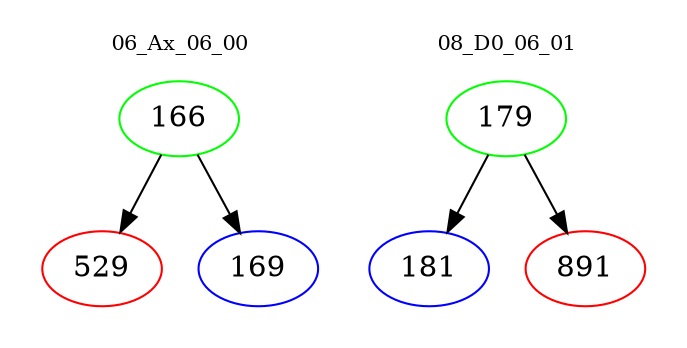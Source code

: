 digraph{
subgraph cluster_0 {
color = white
label = "06_Ax_06_00";
fontsize=10;
T0_166 [label="166", color="green"]
T0_166 -> T0_529 [color="black"]
T0_529 [label="529", color="red"]
T0_166 -> T0_169 [color="black"]
T0_169 [label="169", color="blue"]
}
subgraph cluster_1 {
color = white
label = "08_D0_06_01";
fontsize=10;
T1_179 [label="179", color="green"]
T1_179 -> T1_181 [color="black"]
T1_181 [label="181", color="blue"]
T1_179 -> T1_891 [color="black"]
T1_891 [label="891", color="red"]
}
}
